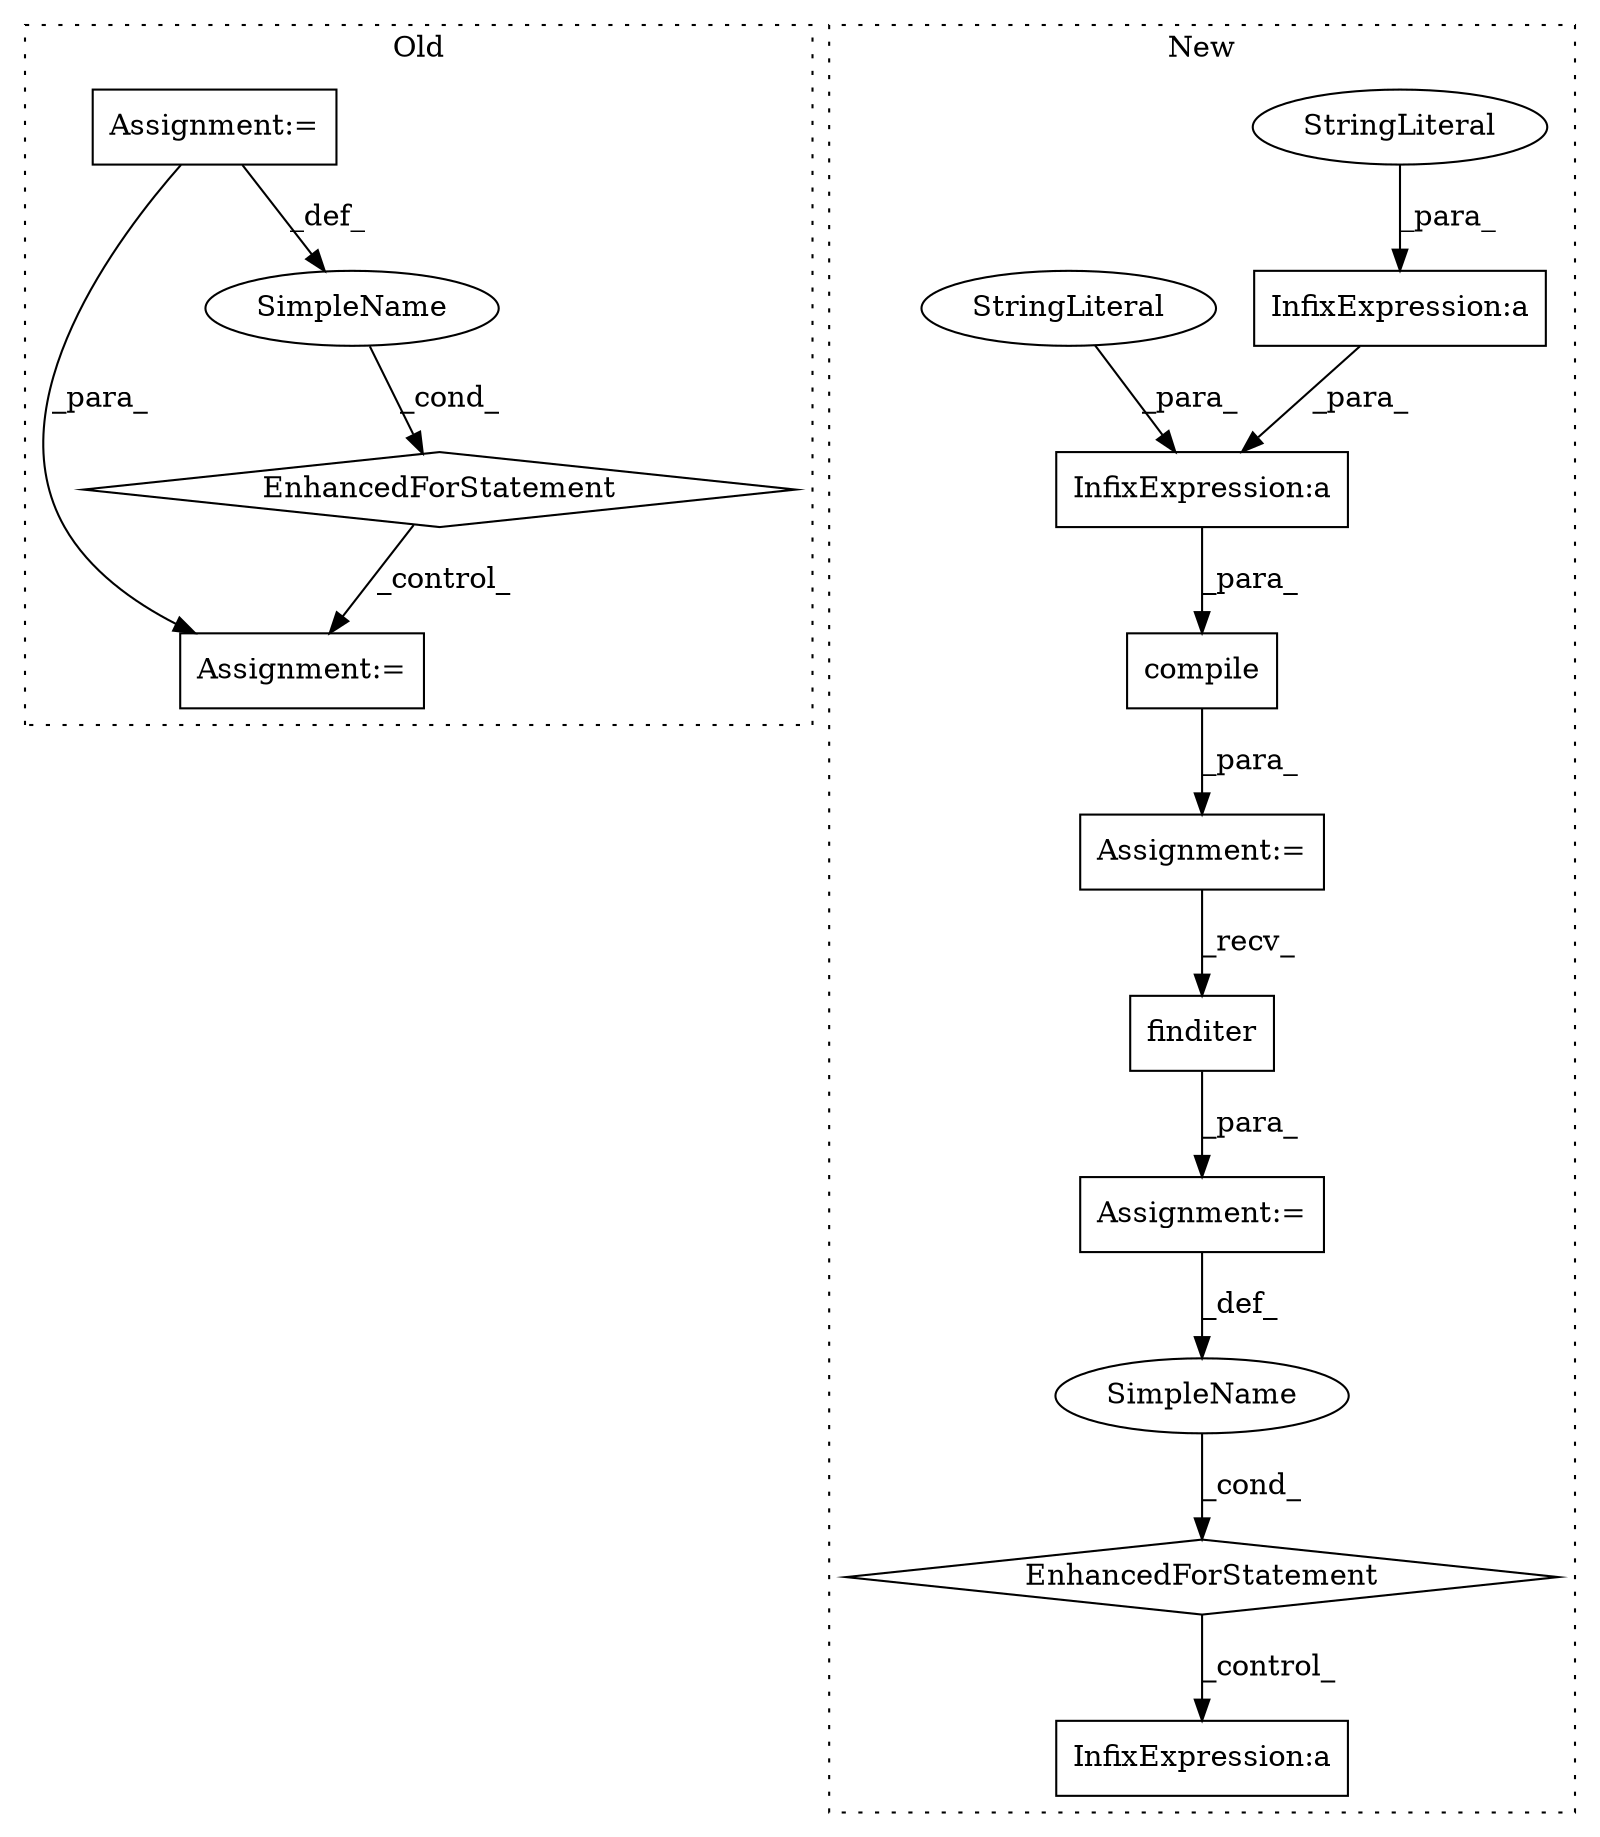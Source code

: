 digraph G {
subgraph cluster0 {
1 [label="EnhancedForStatement" a="70" s="796,875" l="57,2" shape="diamond"];
3 [label="Assignment:=" a="7" s="894" l="2" shape="box"];
5 [label="Assignment:=" a="7" s="796,875" l="57,2" shape="box"];
6 [label="SimpleName" a="42" s="857" l="7" shape="ellipse"];
label = "Old";
style="dotted";
}
subgraph cluster1 {
2 [label="finditer" a="32" s="1029,1042" l="9,1" shape="box"];
4 [label="Assignment:=" a="7" s="931,1043" l="57,2" shape="box"];
7 [label="EnhancedForStatement" a="70" s="931,1043" l="57,2" shape="diamond"];
8 [label="compile" a="32" s="652,815" l="8,1" shape="box"];
9 [label="Assignment:=" a="7" s="648" l="1" shape="box"];
10 [label="InfixExpression:a" a="27" s="1169" l="3" shape="box"];
11 [label="SimpleName" a="42" s="1004" l="7" shape="ellipse"];
12 [label="InfixExpression:a" a="27" s="664" l="3" shape="box"];
13 [label="StringLiteral" a="45" s="661" l="3" shape="ellipse"];
14 [label="InfixExpression:a" a="27" s="795" l="3" shape="box"];
15 [label="StringLiteral" a="45" s="798" l="3" shape="ellipse"];
label = "New";
style="dotted";
}
1 -> 3 [label="_control_"];
2 -> 4 [label="_para_"];
4 -> 11 [label="_def_"];
5 -> 3 [label="_para_"];
5 -> 6 [label="_def_"];
6 -> 1 [label="_cond_"];
7 -> 10 [label="_control_"];
8 -> 9 [label="_para_"];
9 -> 2 [label="_recv_"];
11 -> 7 [label="_cond_"];
12 -> 14 [label="_para_"];
13 -> 12 [label="_para_"];
14 -> 8 [label="_para_"];
15 -> 14 [label="_para_"];
}